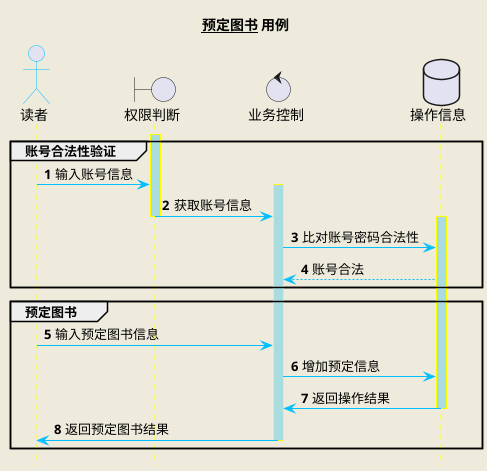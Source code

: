 @startuml
skinparam backgroundColor #EEEBDC

skinparam sequence {
	ArrowColor DeepSkyBlue
	ActorBorderColor DeepSkyBlue
	LifeLineBorderColor yellow
	LifeLineBackgroundColor #A9DCDF
	
	ParticipantBorderColor DeepSkyBlue
	ParticipantBackgroundColor DodgerBlue
	ParticipantFontName Impact
	ParticipantFontSize 20
	ParticipantFontColor #A9DCDF
}

hide footbox
title __预定图书__ 用例
actor 读者 
boundary 权限判断
control 业务控制
database 操作信息


autonumber
group 账号合法性验证
activate 权限判断
	读者 -> 权限判断 :  输入账号信息
	activate 业务控制
		权限判断 -> 业务控制 : 获取账号信息
deactivate 权限判断
		activate 操作信息
			业务控制 -> 操作信息 : 比对账号密码合法性
			操作信息 --> 业务控制 : 账号合法
end
group 预定图书
			读者 -> 业务控制 : 输入预定图书信息
			业务控制 -> 操作信息 : 增加预定信息
			操作信息 -> 业务控制 : 返回操作结果
		deactivate 操作信息
	业务控制 -> 读者 : 返回预定图书结果
	deactivate 业务控制
	

end

@enduml
